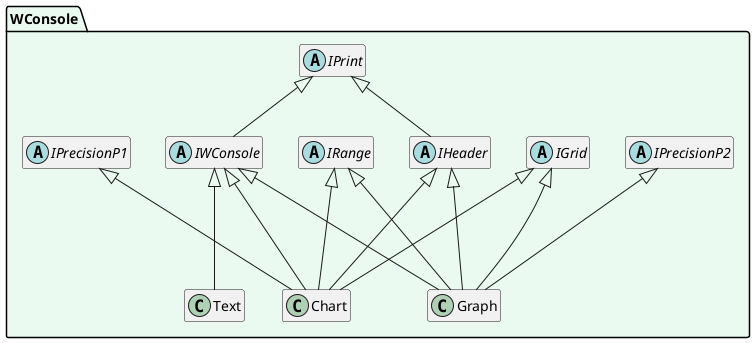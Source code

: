@startuml

hide empty members

namespace WConsole #EAFAF1 {

abstract class IGrid
abstract class IHeader
abstract class IPrecisionP1
abstract class IPrecisionP2
abstract class IPrint
abstract class IRange
abstract class IWConsole
class Chart
class Graph
class Text

IPrint <|-- IHeader
IPrint <|-- IWConsole

IWConsole    <|--- Chart
IHeader      <|--- Chart
IPrecisionP1 <|---  Chart
IRange       <|---  Chart
IGrid        <|---  Chart

IWConsole    <|--- Graph
IHeader      <|--- Graph
IPrecisionP2 <|---  Graph
IRange       <|---  Graph
IGrid        <|---  Graph

IWConsole <|--- Text

}

@enduml
